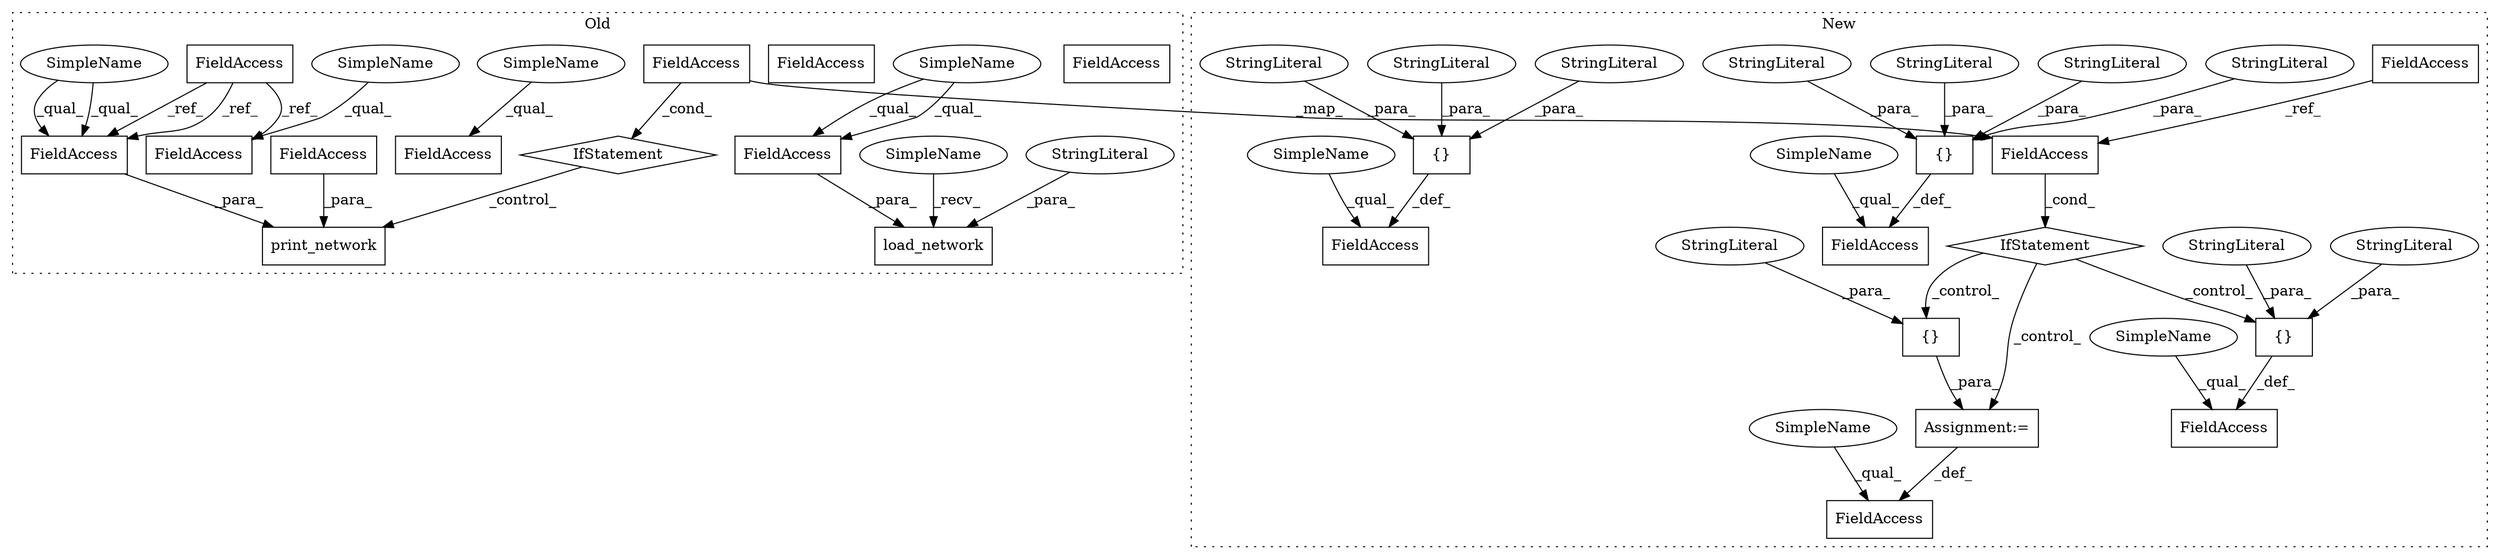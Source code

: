digraph G {
subgraph cluster0 {
1 [label="load_network" a="32" s="890,932" l="13,1" shape="box"];
4 [label="FieldAccess" a="22" s="903" l="9" shape="box"];
7 [label="StringLiteral" a="45" s="913" l="3" shape="ellipse"];
10 [label="FieldAccess" a="22" s="1886" l="9" shape="box"];
24 [label="FieldAccess" a="22" s="675" l="9" shape="box"];
25 [label="print_network" a="32" s="1949,1984" l="14,1" shape="box"];
27 [label="FieldAccess" a="22" s="987" l="9" shape="box"];
28 [label="FieldAccess" a="22" s="1973" l="11" shape="box"];
29 [label="FieldAccess" a="22" s="1963" l="9" shape="box"];
30 [label="IfStatement" a="25" s="1914,1930" l="4,2" shape="diamond"];
32 [label="FieldAccess" a="22" s="1963" l="9" shape="box"];
33 [label="SimpleName" a="42" s="903" l="4" shape="ellipse"];
34 [label="SimpleName" a="42" s="1963" l="4" shape="ellipse"];
35 [label="SimpleName" a="42" s="885" l="4" shape="ellipse"];
36 [label="SimpleName" a="42" s="987" l="4" shape="ellipse"];
37 [label="SimpleName" a="42" s="1886" l="4" shape="ellipse"];
39 [label="FieldAccess" a="22" s="903" l="9" shape="box"];
40 [label="FieldAccess" a="22" s="1918" l="12" shape="box"];
label = "Old";
style="dotted";
}
subgraph cluster1 {
2 [label="IfStatement" a="25" s="575,591" l="4,2" shape="diamond"];
3 [label="{}" a="4" s="630,638" l="1,1" shape="box"];
5 [label="StringLiteral" a="45" s="635" l="3" shape="ellipse"];
6 [label="{}" a="4" s="690,694" l="1,1" shape="box"];
8 [label="StringLiteral" a="45" s="691" l="3" shape="ellipse"];
9 [label="StringLiteral" a="45" s="631" l="3" shape="ellipse"];
11 [label="FieldAccess" a="22" s="601" l="16" shape="box"];
12 [label="FieldAccess" a="22" s="443" l="15" shape="box"];
13 [label="{}" a="4" s="471,504" l="1,1" shape="box"];
14 [label="StringLiteral" a="45" s="496" l="8" shape="ellipse"];
15 [label="StringLiteral" a="45" s="472" l="7" shape="ellipse"];
16 [label="StringLiteral" a="45" s="480" l="6" shape="ellipse"];
17 [label="StringLiteral" a="45" s="487" l="8" shape="ellipse"];
18 [label="FieldAccess" a="22" s="661" l="16" shape="box"];
19 [label="FieldAccess" a="22" s="511" l="17" shape="box"];
20 [label="{}" a="4" s="541,568" l="1,1" shape="box"];
21 [label="StringLiteral" a="45" s="551" l="8" shape="ellipse"];
22 [label="StringLiteral" a="45" s="560" l="8" shape="ellipse"];
23 [label="StringLiteral" a="45" s="542" l="8" shape="ellipse"];
26 [label="Assignment:=" a="7" s="677" l="1" shape="box"];
31 [label="FieldAccess" a="22" s="413" l="12" shape="box"];
38 [label="FieldAccess" a="22" s="579" l="12" shape="box"];
41 [label="SimpleName" a="42" s="443" l="4" shape="ellipse"];
42 [label="SimpleName" a="42" s="511" l="4" shape="ellipse"];
43 [label="SimpleName" a="42" s="601" l="4" shape="ellipse"];
44 [label="SimpleName" a="42" s="661" l="4" shape="ellipse"];
label = "New";
style="dotted";
}
2 -> 3 [label="_control_"];
2 -> 6 [label="_control_"];
2 -> 26 [label="_control_"];
3 -> 11 [label="_def_"];
5 -> 3 [label="_para_"];
6 -> 26 [label="_para_"];
7 -> 1 [label="_para_"];
8 -> 6 [label="_para_"];
9 -> 3 [label="_para_"];
13 -> 12 [label="_def_"];
14 -> 13 [label="_para_"];
15 -> 13 [label="_para_"];
16 -> 13 [label="_para_"];
17 -> 13 [label="_para_"];
20 -> 19 [label="_def_"];
21 -> 20 [label="_para_"];
22 -> 20 [label="_para_"];
23 -> 20 [label="_para_"];
24 -> 32 [label="_ref_"];
24 -> 32 [label="_ref_"];
24 -> 27 [label="_ref_"];
26 -> 18 [label="_def_"];
28 -> 25 [label="_para_"];
30 -> 25 [label="_control_"];
31 -> 38 [label="_ref_"];
32 -> 25 [label="_para_"];
33 -> 39 [label="_qual_"];
33 -> 39 [label="_qual_"];
34 -> 32 [label="_qual_"];
34 -> 32 [label="_qual_"];
35 -> 1 [label="_recv_"];
36 -> 27 [label="_qual_"];
37 -> 10 [label="_qual_"];
38 -> 2 [label="_cond_"];
39 -> 1 [label="_para_"];
40 -> 30 [label="_cond_"];
40 -> 38 [label="_map_"];
41 -> 12 [label="_qual_"];
42 -> 19 [label="_qual_"];
43 -> 11 [label="_qual_"];
44 -> 18 [label="_qual_"];
}